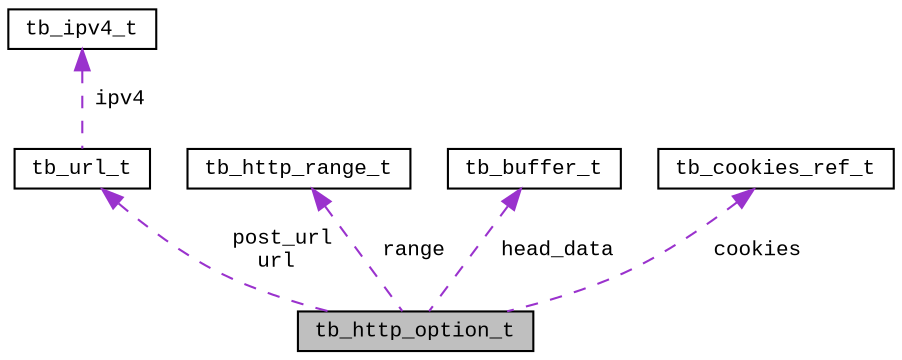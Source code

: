 digraph "tb_http_option_t"
{
  edge [fontname="CourierNew",fontsize="10",labelfontname="CourierNew",labelfontsize="10"];
  node [fontname="CourierNew",fontsize="10",shape=record];
  Node1 [label="tb_http_option_t",height=0.2,width=0.4,color="black", fillcolor="grey75", style="filled" fontcolor="black"];
  Node2 -> Node1 [dir="back",color="darkorchid3",fontsize="10",style="dashed",label=" post_url\nurl" ,fontname="CourierNew"];
  Node2 [label="tb_url_t",height=0.2,width=0.4,color="black", fillcolor="white", style="filled",URL="$d0/d3d/structtb__url__t.html",tooltip="the url type "];
  Node3 -> Node2 [dir="back",color="darkorchid3",fontsize="10",style="dashed",label=" ipv4" ,fontname="CourierNew"];
  Node3 [label="tb_ipv4_t",height=0.2,width=0.4,color="black", fillcolor="white", style="filled",URL="$d1/db4/uniontb__ipv4__t.html",tooltip="the ipv4 "];
  Node4 -> Node1 [dir="back",color="darkorchid3",fontsize="10",style="dashed",label=" range" ,fontname="CourierNew"];
  Node4 [label="tb_http_range_t",height=0.2,width=0.4,color="black", fillcolor="white", style="filled",URL="$d3/d2c/structtb__http__range__t.html",tooltip="the http range type "];
  Node5 -> Node1 [dir="back",color="darkorchid3",fontsize="10",style="dashed",label=" head_data" ,fontname="CourierNew"];
  Node5 [label="tb_buffer_t",height=0.2,width=0.4,color="black", fillcolor="white", style="filled",URL="$dc/d24/structtb__buffer__t.html",tooltip="the buffer type "];
  Node6 -> Node1 [dir="back",color="darkorchid3",fontsize="10",style="dashed",label=" cookies" ,fontname="CourierNew"];
  Node6 [label="tb_cookies_ref_t",height=0.2,width=0.4,color="black", fillcolor="white", style="filled",URL="$d8/d47/structtb__cookies__ref__t.html",tooltip="the cookies ref type "];
}
